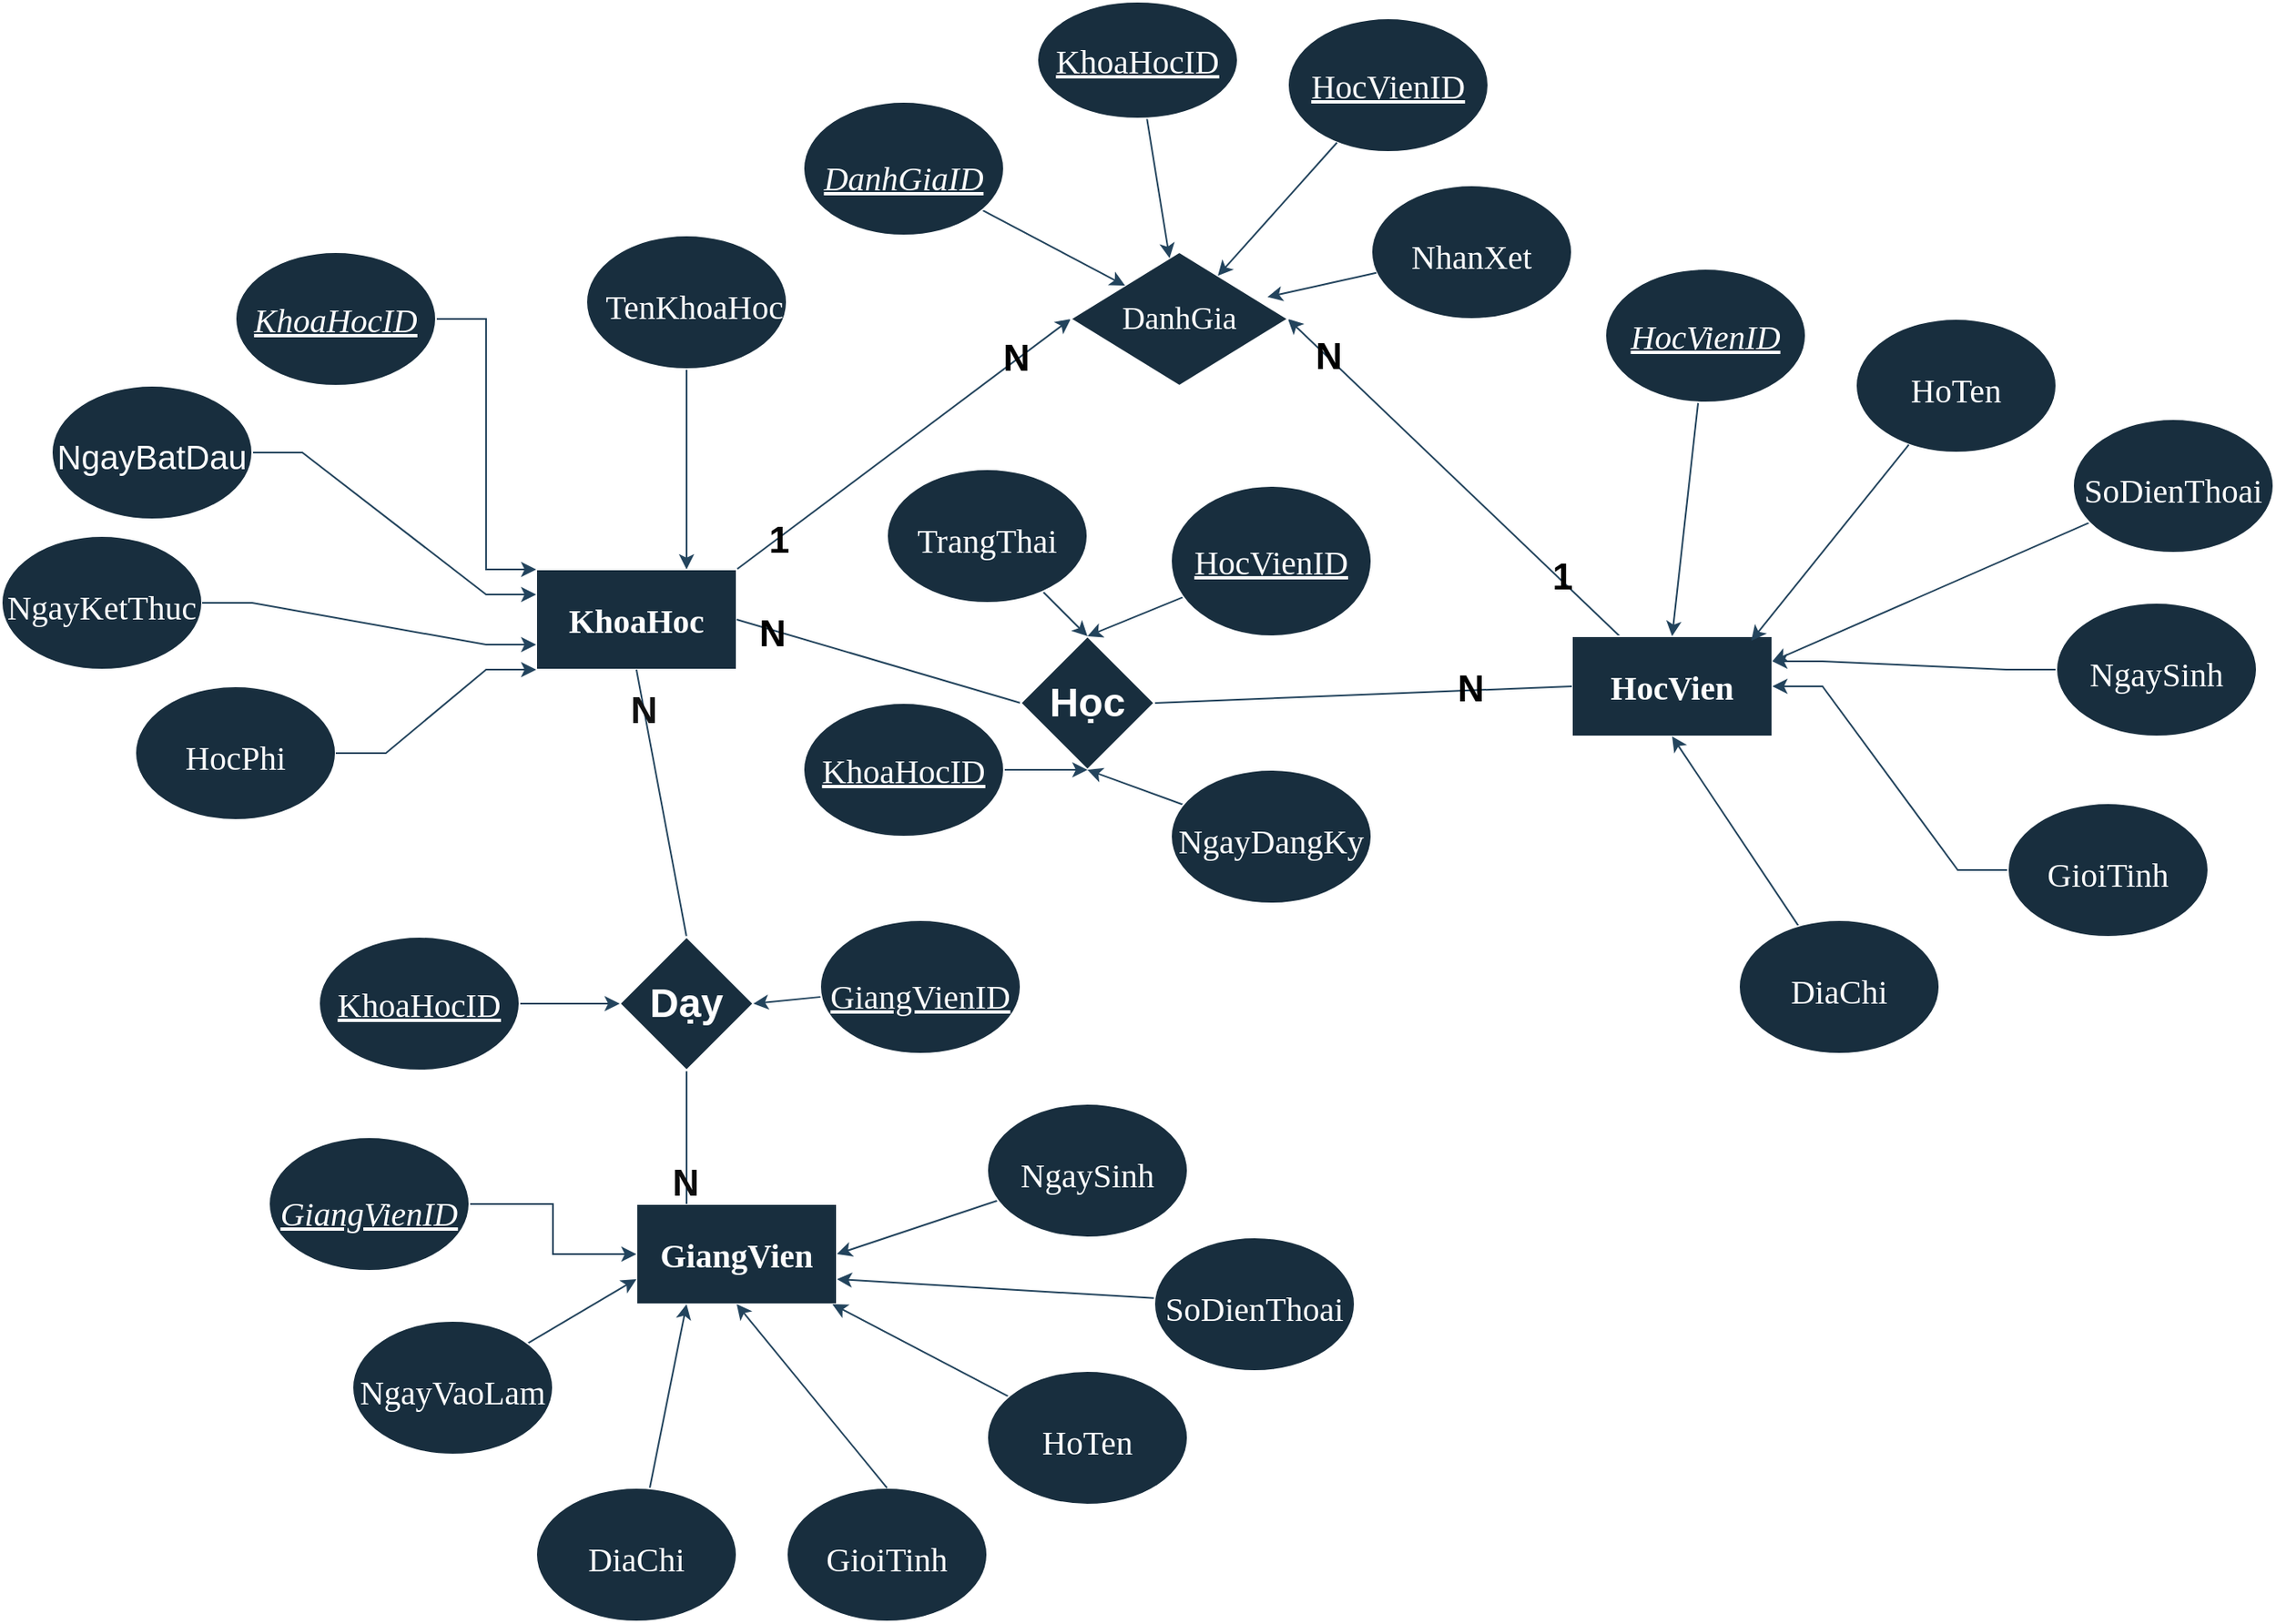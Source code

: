 <mxfile version="24.7.17">
  <diagram name="Trang-1" id="BBMIrE__YzpIyOWprumh">
    <mxGraphModel dx="2656" dy="980" grid="1" gridSize="10" guides="1" tooltips="1" connect="1" arrows="1" fold="1" page="1" pageScale="1" pageWidth="827" pageHeight="1169" math="0" shadow="0">
      <root>
        <mxCell id="0" />
        <mxCell id="1" parent="0" />
        <mxCell id="MSWYseAB1ExkJqszaERb-110" style="rounded=0;orthogonalLoop=1;jettySize=auto;html=1;exitX=1;exitY=0;exitDx=0;exitDy=0;strokeColor=#23445D;entryX=0;entryY=0.5;entryDx=0;entryDy=0;labelBackgroundColor=none;fontColor=default;" edge="1" parent="1" source="MSWYseAB1ExkJqszaERb-18" target="MSWYseAB1ExkJqszaERb-111">
          <mxGeometry relative="1" as="geometry">
            <mxPoint x="520" y="180" as="targetPoint" />
          </mxGeometry>
        </mxCell>
        <mxCell id="MSWYseAB1ExkJqszaERb-125" value="&lt;h1&gt;1&lt;/h1&gt;" style="edgeLabel;html=1;align=center;verticalAlign=middle;resizable=0;points=[];strokeColor=#FFFFFF;fontColor=#030303;fillColor=#182E3E;labelBackgroundColor=none;" vertex="1" connectable="0" parent="MSWYseAB1ExkJqszaERb-110">
          <mxGeometry x="-0.755" y="-1" relative="1" as="geometry">
            <mxPoint as="offset" />
          </mxGeometry>
        </mxCell>
        <mxCell id="MSWYseAB1ExkJqszaERb-126" value="&lt;h1&gt;N&lt;/h1&gt;" style="edgeLabel;html=1;align=center;verticalAlign=middle;resizable=0;points=[];strokeColor=#FFFFFF;fontColor=#000000;fillColor=#182E3E;labelBackgroundColor=none;" vertex="1" connectable="0" parent="MSWYseAB1ExkJqszaERb-110">
          <mxGeometry x="0.676" y="1" relative="1" as="geometry">
            <mxPoint as="offset" />
          </mxGeometry>
        </mxCell>
        <mxCell id="MSWYseAB1ExkJqszaERb-18" value="&lt;h2 style=&quot;font-size: 20px;&quot;&gt;&lt;font style=&quot;font-size: 20px;&quot; face=&quot;Times New Roman&quot;&gt;KhoaHoc&lt;/font&gt;&lt;/h2&gt;" style="rounded=0;whiteSpace=wrap;html=1;fontSize=20;labelBackgroundColor=none;fillColor=#182E3E;strokeColor=#FFFFFF;fontColor=#FFFFFF;" vertex="1" parent="1">
          <mxGeometry x="240" y="350" width="120" height="60" as="geometry" />
        </mxCell>
        <mxCell id="MSWYseAB1ExkJqszaERb-24" style="edgeStyle=entityRelationEdgeStyle;rounded=0;orthogonalLoop=1;jettySize=auto;html=1;exitX=1;exitY=0.5;exitDx=0;exitDy=0;entryX=0;entryY=0.25;entryDx=0;entryDy=0;labelBackgroundColor=none;fontColor=default;strokeColor=#23445D;" edge="1" parent="1" source="MSWYseAB1ExkJqszaERb-19" target="MSWYseAB1ExkJqszaERb-18">
          <mxGeometry relative="1" as="geometry" />
        </mxCell>
        <mxCell id="MSWYseAB1ExkJqszaERb-19" value=" &#xa;  NgayBatDau " style="ellipse;whiteSpace=wrap;html=1;verticalAlign=top;fontSize=20;labelBackgroundColor=none;fillColor=#182E3E;strokeColor=#FFFFFF;fontColor=#FFFFFF;" vertex="1" parent="1">
          <mxGeometry x="-50" y="240" width="120" height="80" as="geometry" />
        </mxCell>
        <mxCell id="MSWYseAB1ExkJqszaERb-26" style="edgeStyle=orthogonalEdgeStyle;rounded=0;orthogonalLoop=1;jettySize=auto;html=1;entryX=0.75;entryY=0;entryDx=0;entryDy=0;labelBackgroundColor=none;fontColor=default;curved=1;strokeColor=#23445D;" edge="1" parent="1" source="MSWYseAB1ExkJqszaERb-20" target="MSWYseAB1ExkJqszaERb-18">
          <mxGeometry relative="1" as="geometry" />
        </mxCell>
        <mxCell id="MSWYseAB1ExkJqszaERb-20" value=" &#xa;  TenKhoaHoc " style="ellipse;whiteSpace=wrap;html=1;fontFamily=Times New Roman;fontSize=20;align=right;verticalAlign=top;labelBackgroundColor=none;fillColor=#182E3E;strokeColor=#FFFFFF;fontColor=#FFFFFF;" vertex="1" parent="1">
          <mxGeometry x="270" y="150" width="120" height="80" as="geometry" />
        </mxCell>
        <mxCell id="MSWYseAB1ExkJqszaERb-25" style="rounded=0;orthogonalLoop=1;jettySize=auto;html=1;entryX=0;entryY=0;entryDx=0;entryDy=0;labelBackgroundColor=none;fontColor=default;edgeStyle=entityRelationEdgeStyle;elbow=vertical;strokeColor=#23445D;" edge="1" parent="1" source="MSWYseAB1ExkJqszaERb-21" target="MSWYseAB1ExkJqszaERb-18">
          <mxGeometry relative="1" as="geometry" />
        </mxCell>
        <mxCell id="MSWYseAB1ExkJqszaERb-21" value="KhoaHocID" style="ellipse;whiteSpace=wrap;html=1;align=center;fontFamily=Times New Roman;fontSize=20;fontStyle=6;labelBackgroundColor=none;fillColor=#182E3E;strokeColor=#FFFFFF;fontColor=#FFFFFF;" vertex="1" parent="1">
          <mxGeometry x="60" y="160" width="120" height="80" as="geometry" />
        </mxCell>
        <mxCell id="MSWYseAB1ExkJqszaERb-22" value=" &#xa;  NgayKetThuc " style="ellipse;whiteSpace=wrap;html=1;verticalAlign=top;fontSize=20;fontFamily=Times New Roman;labelBackgroundColor=none;fillColor=#182E3E;strokeColor=#FFFFFF;fontColor=#FFFFFF;" vertex="1" parent="1">
          <mxGeometry x="-80" y="330" width="120" height="80" as="geometry" />
        </mxCell>
        <mxCell id="MSWYseAB1ExkJqszaERb-23" style="edgeStyle=entityRelationEdgeStyle;rounded=0;orthogonalLoop=1;jettySize=auto;html=1;entryX=0;entryY=0.75;entryDx=0;entryDy=0;labelBackgroundColor=none;fontColor=default;strokeColor=#23445D;" edge="1" parent="1" source="MSWYseAB1ExkJqszaERb-22" target="MSWYseAB1ExkJqszaERb-18">
          <mxGeometry relative="1" as="geometry" />
        </mxCell>
        <mxCell id="MSWYseAB1ExkJqszaERb-28" value=" &#xa;  HocPhi " style="ellipse;whiteSpace=wrap;html=1;verticalAlign=top;fontSize=20;fontFamily=Times New Roman;labelBackgroundColor=none;fillColor=#182E3E;strokeColor=#FFFFFF;fontColor=#FFFFFF;" vertex="1" parent="1">
          <mxGeometry y="420" width="120" height="80" as="geometry" />
        </mxCell>
        <mxCell id="MSWYseAB1ExkJqszaERb-29" style="edgeStyle=entityRelationEdgeStyle;rounded=0;orthogonalLoop=1;jettySize=auto;html=1;entryX=0;entryY=1;entryDx=0;entryDy=0;labelBackgroundColor=none;fontColor=default;strokeColor=#23445D;" edge="1" parent="1" source="MSWYseAB1ExkJqszaERb-28" target="MSWYseAB1ExkJqszaERb-18">
          <mxGeometry relative="1" as="geometry">
            <Array as="points">
              <mxPoint x="250" y="430" />
            </Array>
          </mxGeometry>
        </mxCell>
        <mxCell id="MSWYseAB1ExkJqszaERb-112" style="rounded=0;orthogonalLoop=1;jettySize=auto;html=1;entryX=1;entryY=0.5;entryDx=0;entryDy=0;strokeColor=#23445D;labelBackgroundColor=none;fontColor=default;" edge="1" parent="1" source="MSWYseAB1ExkJqszaERb-30" target="MSWYseAB1ExkJqszaERb-111">
          <mxGeometry relative="1" as="geometry" />
        </mxCell>
        <mxCell id="MSWYseAB1ExkJqszaERb-127" value="&lt;h1&gt;N&lt;/h1&gt;" style="edgeLabel;html=1;align=center;verticalAlign=middle;resizable=0;points=[];strokeColor=#FFFFFF;fontColor=#000000;fillColor=#182E3E;labelBackgroundColor=none;" vertex="1" connectable="0" parent="MSWYseAB1ExkJqszaERb-112">
          <mxGeometry x="0.756" relative="1" as="geometry">
            <mxPoint as="offset" />
          </mxGeometry>
        </mxCell>
        <mxCell id="MSWYseAB1ExkJqszaERb-128" value="&lt;h1&gt;1&lt;/h1&gt;" style="edgeLabel;html=1;align=center;verticalAlign=middle;resizable=0;points=[];strokeColor=#FFFFFF;fontColor=#000000;fillColor=#182E3E;labelBackgroundColor=none;" vertex="1" connectable="0" parent="MSWYseAB1ExkJqszaERb-112">
          <mxGeometry x="-0.639" y="-2" relative="1" as="geometry">
            <mxPoint as="offset" />
          </mxGeometry>
        </mxCell>
        <mxCell id="MSWYseAB1ExkJqszaERb-30" value="HocVien" style="rounded=0;whiteSpace=wrap;html=1;fontSize=20;fontFamily=Times New Roman;verticalAlign=middle;fontStyle=1;labelBackgroundColor=none;fillColor=#182E3E;strokeColor=#FFFFFF;fontColor=#FFFFFF;" vertex="1" parent="1">
          <mxGeometry x="860" y="390" width="120" height="60" as="geometry" />
        </mxCell>
        <mxCell id="MSWYseAB1ExkJqszaERb-31" value=" &#xa;  HoTen " style="ellipse;whiteSpace=wrap;html=1;labelBackgroundColor=none;fontFamily=Times New Roman;fontSize=20;verticalAlign=top;fillColor=#182E3E;strokeColor=#FFFFFF;fontColor=#FFFFFF;" vertex="1" parent="1">
          <mxGeometry x="1030" y="200" width="120" height="80" as="geometry" />
        </mxCell>
        <mxCell id="MSWYseAB1ExkJqszaERb-48" style="edgeStyle=entityRelationEdgeStyle;rounded=0;orthogonalLoop=1;jettySize=auto;html=1;entryX=1;entryY=0.5;entryDx=0;entryDy=0;labelBackgroundColor=none;strokeColor=#23445D;fontColor=default;" edge="1" parent="1" source="MSWYseAB1ExkJqszaERb-32" target="MSWYseAB1ExkJqszaERb-30">
          <mxGeometry relative="1" as="geometry" />
        </mxCell>
        <mxCell id="MSWYseAB1ExkJqszaERb-32" value=" &#xa;  GioiTinh " style="ellipse;whiteSpace=wrap;html=1;verticalAlign=top;fontSize=20;fontFamily=Times New Roman;fontStyle=0;labelBackgroundColor=none;fillColor=#182E3E;strokeColor=#FFFFFF;fontColor=#FFFFFF;" vertex="1" parent="1">
          <mxGeometry x="1121" y="490" width="120" height="80" as="geometry" />
        </mxCell>
        <mxCell id="MSWYseAB1ExkJqszaERb-42" style="rounded=0;orthogonalLoop=1;jettySize=auto;html=1;entryX=1;entryY=0.25;entryDx=0;entryDy=0;edgeStyle=entityRelationEdgeStyle;labelBackgroundColor=none;strokeColor=#23445D;fontColor=default;" edge="1" parent="1" source="MSWYseAB1ExkJqszaERb-33" target="MSWYseAB1ExkJqszaERb-30">
          <mxGeometry relative="1" as="geometry" />
        </mxCell>
        <mxCell id="MSWYseAB1ExkJqszaERb-33" value=" &#xa;  NgaySinh " style="ellipse;whiteSpace=wrap;html=1;verticalAlign=top;fontSize=20;fontFamily=Times New Roman;labelBackgroundColor=none;fillColor=#182E3E;strokeColor=#FFFFFF;fontColor=#FFFFFF;" vertex="1" parent="1">
          <mxGeometry x="1150" y="370" width="120" height="80" as="geometry" />
        </mxCell>
        <mxCell id="MSWYseAB1ExkJqszaERb-45" style="rounded=0;orthogonalLoop=1;jettySize=auto;html=1;entryX=0.5;entryY=0;entryDx=0;entryDy=0;labelBackgroundColor=none;strokeColor=#23445D;fontColor=default;" edge="1" parent="1" source="MSWYseAB1ExkJqszaERb-34" target="MSWYseAB1ExkJqszaERb-30">
          <mxGeometry relative="1" as="geometry" />
        </mxCell>
        <mxCell id="MSWYseAB1ExkJqszaERb-34" value="HocVienID" style="ellipse;whiteSpace=wrap;html=1;labelBackgroundColor=none;fontSize=20;fontFamily=Times New Roman;fontStyle=6;fillColor=#182E3E;strokeColor=#FFFFFF;fontColor=#FFFFFF;" vertex="1" parent="1">
          <mxGeometry x="880" y="170" width="120" height="80" as="geometry" />
        </mxCell>
        <mxCell id="MSWYseAB1ExkJqszaERb-41" style="rounded=0;orthogonalLoop=1;jettySize=auto;html=1;entryX=0.5;entryY=1;entryDx=0;entryDy=0;elbow=vertical;labelBackgroundColor=none;strokeColor=#23445D;fontColor=default;" edge="1" parent="1" source="MSWYseAB1ExkJqszaERb-35" target="MSWYseAB1ExkJqszaERb-30">
          <mxGeometry relative="1" as="geometry" />
        </mxCell>
        <mxCell id="MSWYseAB1ExkJqszaERb-35" value=" &#xa;  DiaChi " style="ellipse;whiteSpace=wrap;html=1;fontSize=20;fontFamily=Times New Roman;verticalAlign=top;labelBackgroundColor=none;fillColor=#182E3E;strokeColor=#FFFFFF;fontColor=#FFFFFF;" vertex="1" parent="1">
          <mxGeometry x="960" y="560" width="120" height="80" as="geometry" />
        </mxCell>
        <mxCell id="MSWYseAB1ExkJqszaERb-43" style="rounded=0;orthogonalLoop=1;jettySize=auto;html=1;entryX=1;entryY=0.25;entryDx=0;entryDy=0;labelBackgroundColor=none;strokeColor=#23445D;fontColor=default;" edge="1" parent="1" source="MSWYseAB1ExkJqszaERb-36" target="MSWYseAB1ExkJqszaERb-30">
          <mxGeometry relative="1" as="geometry">
            <mxPoint x="780" y="290" as="targetPoint" />
          </mxGeometry>
        </mxCell>
        <mxCell id="MSWYseAB1ExkJqszaERb-36" value=" &#xa;  SoDienThoai " style="ellipse;whiteSpace=wrap;html=1;verticalAlign=top;fontSize=20;fontFamily=Times New Roman;labelBackgroundColor=none;fillColor=#182E3E;strokeColor=#FFFFFF;fontColor=#FFFFFF;" vertex="1" parent="1">
          <mxGeometry x="1160" y="260" width="120" height="80" as="geometry" />
        </mxCell>
        <mxCell id="MSWYseAB1ExkJqszaERb-44" style="rounded=0;orthogonalLoop=1;jettySize=auto;html=1;entryX=0.895;entryY=0.045;entryDx=0;entryDy=0;entryPerimeter=0;labelBackgroundColor=none;strokeColor=#23445D;fontColor=default;" edge="1" parent="1" source="MSWYseAB1ExkJqszaERb-31" target="MSWYseAB1ExkJqszaERb-30">
          <mxGeometry relative="1" as="geometry" />
        </mxCell>
        <mxCell id="MSWYseAB1ExkJqszaERb-49" value="GiangVien" style="rounded=0;whiteSpace=wrap;html=1;verticalAlign=middle;fontSize=20;fontFamily=Times New Roman;fontStyle=1;labelBackgroundColor=none;fillColor=#182E3E;strokeColor=#FFFFFF;fontColor=#FFFFFF;" vertex="1" parent="1">
          <mxGeometry x="300" y="730" width="120" height="60" as="geometry" />
        </mxCell>
        <mxCell id="MSWYseAB1ExkJqszaERb-66" style="rounded=0;orthogonalLoop=1;jettySize=auto;html=1;entryX=0;entryY=0.75;entryDx=0;entryDy=0;labelBackgroundColor=none;strokeColor=#23445D;fontColor=default;" edge="1" parent="1" source="MSWYseAB1ExkJqszaERb-54" target="MSWYseAB1ExkJqszaERb-49">
          <mxGeometry relative="1" as="geometry" />
        </mxCell>
        <mxCell id="MSWYseAB1ExkJqszaERb-54" value=" &#xa;  NgayVaoLam " style="ellipse;whiteSpace=wrap;html=1;fontSize=20;verticalAlign=top;fontFamily=Times New Roman;labelBackgroundColor=none;fillColor=#182E3E;strokeColor=#FFFFFF;fontColor=#FFFFFF;" vertex="1" parent="1">
          <mxGeometry x="130" y="800" width="120" height="80" as="geometry" />
        </mxCell>
        <mxCell id="MSWYseAB1ExkJqszaERb-65" style="edgeStyle=orthogonalEdgeStyle;rounded=0;orthogonalLoop=1;jettySize=auto;html=1;entryX=0;entryY=0.5;entryDx=0;entryDy=0;labelBackgroundColor=none;strokeColor=#23445D;fontColor=default;" edge="1" parent="1" source="MSWYseAB1ExkJqszaERb-55" target="MSWYseAB1ExkJqszaERb-49">
          <mxGeometry relative="1" as="geometry" />
        </mxCell>
        <mxCell id="MSWYseAB1ExkJqszaERb-55" value="&#xa;&lt;span style=&quot;font-size: 20px; line-height: 150%;&quot;&gt;GiangVienID&#xa;&lt;/span&gt;&#xa;&#xa;&#xa;&#xa;" style="ellipse;whiteSpace=wrap;html=1;fontSize=20;fontFamily=Times New Roman;verticalAlign=top;fontStyle=6;labelBackgroundColor=none;fillColor=#182E3E;strokeColor=#FFFFFF;fontColor=#FFFFFF;" vertex="1" parent="1">
          <mxGeometry x="80" y="690" width="120" height="80" as="geometry" />
        </mxCell>
        <mxCell id="MSWYseAB1ExkJqszaERb-64" style="rounded=0;orthogonalLoop=1;jettySize=auto;html=1;entryX=0.25;entryY=1;entryDx=0;entryDy=0;labelBackgroundColor=none;strokeColor=#23445D;fontColor=default;" edge="1" parent="1" source="MSWYseAB1ExkJqszaERb-57" target="MSWYseAB1ExkJqszaERb-49">
          <mxGeometry relative="1" as="geometry" />
        </mxCell>
        <mxCell id="MSWYseAB1ExkJqszaERb-57" value=" &#xa;  DiaChi " style="ellipse;whiteSpace=wrap;html=1;fontSize=20;fontFamily=Times New Roman;verticalAlign=top;labelBackgroundColor=none;fillColor=#182E3E;strokeColor=#FFFFFF;fontColor=#FFFFFF;" vertex="1" parent="1">
          <mxGeometry x="240" y="900" width="120" height="80" as="geometry" />
        </mxCell>
        <mxCell id="MSWYseAB1ExkJqszaERb-58" value=" &#xa;  GioiTinh " style="ellipse;whiteSpace=wrap;html=1;verticalAlign=top;fontSize=20;fontFamily=Times New Roman;fontStyle=0;labelBackgroundColor=none;fillColor=#182E3E;strokeColor=#FFFFFF;fontColor=#FFFFFF;" vertex="1" parent="1">
          <mxGeometry x="390" y="900" width="120" height="80" as="geometry" />
        </mxCell>
        <mxCell id="MSWYseAB1ExkJqszaERb-68" style="rounded=0;orthogonalLoop=1;jettySize=auto;html=1;entryX=1;entryY=0.75;entryDx=0;entryDy=0;labelBackgroundColor=none;strokeColor=#23445D;fontColor=default;" edge="1" parent="1" source="MSWYseAB1ExkJqszaERb-60" target="MSWYseAB1ExkJqszaERb-49">
          <mxGeometry relative="1" as="geometry" />
        </mxCell>
        <mxCell id="MSWYseAB1ExkJqszaERb-60" value=" &#xa;  SoDienThoai " style="ellipse;whiteSpace=wrap;html=1;verticalAlign=top;fontSize=20;fontFamily=Times New Roman;labelBackgroundColor=none;fillColor=#182E3E;strokeColor=#FFFFFF;fontColor=#FFFFFF;" vertex="1" parent="1">
          <mxGeometry x="610" y="750" width="120" height="80" as="geometry" />
        </mxCell>
        <mxCell id="MSWYseAB1ExkJqszaERb-69" style="rounded=0;orthogonalLoop=1;jettySize=auto;html=1;entryX=1;entryY=0.5;entryDx=0;entryDy=0;labelBackgroundColor=none;strokeColor=#23445D;fontColor=default;" edge="1" parent="1" source="MSWYseAB1ExkJqszaERb-61" target="MSWYseAB1ExkJqszaERb-49">
          <mxGeometry relative="1" as="geometry" />
        </mxCell>
        <mxCell id="MSWYseAB1ExkJqszaERb-61" value=" &#xa;  NgaySinh " style="ellipse;whiteSpace=wrap;html=1;verticalAlign=top;fontSize=20;fontFamily=Times New Roman;labelBackgroundColor=none;fillColor=#182E3E;strokeColor=#FFFFFF;fontColor=#FFFFFF;" vertex="1" parent="1">
          <mxGeometry x="510" y="670" width="120" height="80" as="geometry" />
        </mxCell>
        <mxCell id="MSWYseAB1ExkJqszaERb-67" style="rounded=0;orthogonalLoop=1;jettySize=auto;html=1;labelBackgroundColor=none;strokeColor=#23445D;fontColor=default;" edge="1" parent="1" source="MSWYseAB1ExkJqszaERb-62" target="MSWYseAB1ExkJqszaERb-49">
          <mxGeometry relative="1" as="geometry" />
        </mxCell>
        <mxCell id="MSWYseAB1ExkJqszaERb-62" value=" &#xa;  HoTen " style="ellipse;whiteSpace=wrap;html=1;labelBackgroundColor=none;fontFamily=Times New Roman;fontSize=20;verticalAlign=top;fillColor=#182E3E;strokeColor=#FFFFFF;fontColor=#FFFFFF;" vertex="1" parent="1">
          <mxGeometry x="510" y="830" width="120" height="80" as="geometry" />
        </mxCell>
        <mxCell id="MSWYseAB1ExkJqszaERb-63" style="rounded=0;orthogonalLoop=1;jettySize=auto;html=1;exitX=0.5;exitY=0;exitDx=0;exitDy=0;entryX=0.5;entryY=1;entryDx=0;entryDy=0;labelBackgroundColor=none;strokeColor=#23445D;fontColor=default;" edge="1" parent="1" source="MSWYseAB1ExkJqszaERb-58" target="MSWYseAB1ExkJqszaERb-49">
          <mxGeometry relative="1" as="geometry">
            <mxPoint x="480" y="710" as="targetPoint" />
          </mxGeometry>
        </mxCell>
        <mxCell id="MSWYseAB1ExkJqszaERb-74" value="" style="endArrow=none;html=1;rounded=0;exitX=1;exitY=0.5;exitDx=0;exitDy=0;entryX=0;entryY=0.5;entryDx=0;entryDy=0;labelBackgroundColor=none;strokeColor=#23445D;fontColor=default;" edge="1" parent="1" source="MSWYseAB1ExkJqszaERb-97" target="MSWYseAB1ExkJqszaERb-30">
          <mxGeometry width="50" height="50" relative="1" as="geometry">
            <mxPoint x="600" y="580" as="sourcePoint" />
            <mxPoint x="650" y="530" as="targetPoint" />
          </mxGeometry>
        </mxCell>
        <mxCell id="MSWYseAB1ExkJqszaERb-79" value="&lt;h1&gt;N&lt;/h1&gt;" style="edgeLabel;html=1;align=center;verticalAlign=middle;resizable=0;points=[];fontStyle=1;labelBackgroundColor=none;fontColor=#000000;" vertex="1" connectable="0" parent="MSWYseAB1ExkJqszaERb-74">
          <mxGeometry x="0.512" y="1" relative="1" as="geometry">
            <mxPoint as="offset" />
          </mxGeometry>
        </mxCell>
        <mxCell id="MSWYseAB1ExkJqszaERb-80" value="" style="endArrow=none;html=1;rounded=0;exitX=0.5;exitY=0;exitDx=0;exitDy=0;entryX=0.5;entryY=1;entryDx=0;entryDy=0;labelBackgroundColor=none;strokeColor=#23445D;fontColor=default;" edge="1" parent="1" source="MSWYseAB1ExkJqszaERb-83" target="MSWYseAB1ExkJqszaERb-18">
          <mxGeometry width="50" height="50" relative="1" as="geometry">
            <mxPoint x="600" y="480" as="sourcePoint" />
            <mxPoint x="650" y="430" as="targetPoint" />
          </mxGeometry>
        </mxCell>
        <mxCell id="MSWYseAB1ExkJqszaERb-81" value="&lt;h1&gt;N&lt;/h1&gt;" style="edgeLabel;html=1;align=center;verticalAlign=middle;resizable=0;points=[];labelBackgroundColor=none;fontColor=#121212;" vertex="1" connectable="0" parent="MSWYseAB1ExkJqszaERb-80">
          <mxGeometry x="0.708" y="2" relative="1" as="geometry">
            <mxPoint x="1" y="1" as="offset" />
          </mxGeometry>
        </mxCell>
        <mxCell id="MSWYseAB1ExkJqszaERb-84" value="" style="endArrow=none;html=1;rounded=0;exitX=0.25;exitY=0;exitDx=0;exitDy=0;entryX=0.5;entryY=1;entryDx=0;entryDy=0;labelBackgroundColor=none;strokeColor=#23445D;fontColor=default;" edge="1" parent="1" source="MSWYseAB1ExkJqszaERb-49" target="MSWYseAB1ExkJqszaERb-83">
          <mxGeometry width="50" height="50" relative="1" as="geometry">
            <mxPoint x="410" y="630" as="sourcePoint" />
            <mxPoint x="300" y="410" as="targetPoint" />
          </mxGeometry>
        </mxCell>
        <mxCell id="MSWYseAB1ExkJqszaERb-86" value="&lt;h1&gt;N&lt;/h1&gt;" style="edgeLabel;html=1;align=center;verticalAlign=middle;resizable=0;points=[];labelBackgroundColor=none;fontColor=#0D0D0D;" vertex="1" connectable="0" parent="MSWYseAB1ExkJqszaERb-84">
          <mxGeometry x="-0.701" y="1" relative="1" as="geometry">
            <mxPoint as="offset" />
          </mxGeometry>
        </mxCell>
        <mxCell id="MSWYseAB1ExkJqszaERb-83" value="&lt;h1&gt;Dạy&lt;/h1&gt;" style="rhombus;whiteSpace=wrap;html=1;labelBackgroundColor=none;fillColor=#182E3E;strokeColor=#FFFFFF;fontColor=#FFFFFF;" vertex="1" parent="1">
          <mxGeometry x="290" y="570" width="80" height="80" as="geometry" />
        </mxCell>
        <mxCell id="MSWYseAB1ExkJqszaERb-95" style="rounded=0;orthogonalLoop=1;jettySize=auto;html=1;entryX=1;entryY=0.5;entryDx=0;entryDy=0;labelBackgroundColor=none;strokeColor=#23445D;fontColor=default;" edge="1" parent="1" source="MSWYseAB1ExkJqszaERb-93" target="MSWYseAB1ExkJqszaERb-83">
          <mxGeometry relative="1" as="geometry" />
        </mxCell>
        <mxCell id="MSWYseAB1ExkJqszaERb-93" value="&#xa;&lt;span style=&quot;font-size: 20px; line-height: 150%;&quot;&gt;GiangVienID&#xa;&lt;/span&gt;&#xa;&#xa;&#xa;&#xa;" style="ellipse;whiteSpace=wrap;html=1;fontSize=20;fontFamily=Times New Roman;verticalAlign=top;fontStyle=4;labelBackgroundColor=none;fillColor=#182E3E;strokeColor=#FFFFFF;fontColor=#FFFFFF;" vertex="1" parent="1">
          <mxGeometry x="410" y="560" width="120" height="80" as="geometry" />
        </mxCell>
        <mxCell id="MSWYseAB1ExkJqszaERb-96" style="rounded=0;orthogonalLoop=1;jettySize=auto;html=1;exitX=1;exitY=0.5;exitDx=0;exitDy=0;entryX=0;entryY=0.5;entryDx=0;entryDy=0;labelBackgroundColor=none;strokeColor=#23445D;fontColor=default;" edge="1" parent="1" source="MSWYseAB1ExkJqszaERb-94" target="MSWYseAB1ExkJqszaERb-83">
          <mxGeometry relative="1" as="geometry" />
        </mxCell>
        <mxCell id="MSWYseAB1ExkJqszaERb-94" value="KhoaHocID" style="ellipse;whiteSpace=wrap;html=1;align=center;fontFamily=Times New Roman;fontSize=20;fontStyle=4;labelBackgroundColor=none;fillColor=#182E3E;strokeColor=#FFFFFF;fontColor=#FFFFFF;" vertex="1" parent="1">
          <mxGeometry x="110" y="570" width="120" height="80" as="geometry" />
        </mxCell>
        <mxCell id="MSWYseAB1ExkJqszaERb-98" value="" style="endArrow=none;html=1;rounded=0;exitX=1;exitY=0.5;exitDx=0;exitDy=0;entryX=0;entryY=0.5;entryDx=0;entryDy=0;labelBackgroundColor=none;strokeColor=#23445D;fontColor=default;" edge="1" parent="1" source="MSWYseAB1ExkJqszaERb-18" target="MSWYseAB1ExkJqszaERb-97">
          <mxGeometry width="50" height="50" relative="1" as="geometry">
            <mxPoint x="360" y="380" as="sourcePoint" />
            <mxPoint x="770" y="390" as="targetPoint" />
          </mxGeometry>
        </mxCell>
        <mxCell id="MSWYseAB1ExkJqszaERb-99" value="&lt;h1&gt;N&lt;/h1&gt;" style="edgeLabel;html=1;align=center;verticalAlign=middle;resizable=0;points=[];labelBackgroundColor=none;fontColor=#000000;" vertex="1" connectable="0" parent="MSWYseAB1ExkJqszaERb-98">
          <mxGeometry x="-0.751" y="-3" relative="1" as="geometry">
            <mxPoint as="offset" />
          </mxGeometry>
        </mxCell>
        <mxCell id="MSWYseAB1ExkJqszaERb-97" value="&lt;h1&gt;Học&lt;/h1&gt;" style="rhombus;whiteSpace=wrap;html=1;labelBackgroundColor=none;fillColor=#182E3E;strokeColor=#FFFFFF;fontColor=#FFFFFF;" vertex="1" parent="1">
          <mxGeometry x="530" y="390" width="80" height="80" as="geometry" />
        </mxCell>
        <mxCell id="MSWYseAB1ExkJqszaERb-105" style="rounded=0;orthogonalLoop=1;jettySize=auto;html=1;entryX=0.5;entryY=0;entryDx=0;entryDy=0;labelBackgroundColor=none;strokeColor=#23445D;fontColor=default;" edge="1" parent="1" source="MSWYseAB1ExkJqszaERb-101" target="MSWYseAB1ExkJqszaERb-97">
          <mxGeometry relative="1" as="geometry" />
        </mxCell>
        <mxCell id="MSWYseAB1ExkJqszaERb-101" value="HocVienID" style="ellipse;whiteSpace=wrap;html=1;labelBackgroundColor=none;fontSize=20;fontFamily=Times New Roman;fontStyle=4;fillColor=#182E3E;strokeColor=#FFFFFF;fontColor=#FFFFFF;" vertex="1" parent="1">
          <mxGeometry x="620" y="300" width="120" height="90" as="geometry" />
        </mxCell>
        <mxCell id="MSWYseAB1ExkJqszaERb-104" style="rounded=0;orthogonalLoop=1;jettySize=auto;html=1;entryX=0.5;entryY=1;entryDx=0;entryDy=0;labelBackgroundColor=none;strokeColor=#23445D;fontColor=default;" edge="1" parent="1" source="MSWYseAB1ExkJqszaERb-102" target="MSWYseAB1ExkJqszaERb-97">
          <mxGeometry relative="1" as="geometry" />
        </mxCell>
        <mxCell id="MSWYseAB1ExkJqszaERb-102" value="KhoaHocID" style="ellipse;whiteSpace=wrap;html=1;align=center;fontFamily=Times New Roman;fontSize=20;fontStyle=4;labelBackgroundColor=none;fillColor=#182E3E;strokeColor=#FFFFFF;fontColor=#FFFFFF;" vertex="1" parent="1">
          <mxGeometry x="400" y="430" width="120" height="80" as="geometry" />
        </mxCell>
        <mxCell id="MSWYseAB1ExkJqszaERb-107" style="rounded=0;orthogonalLoop=1;jettySize=auto;html=1;entryX=0.5;entryY=1;entryDx=0;entryDy=0;labelBackgroundColor=none;strokeColor=#23445D;fontColor=default;" edge="1" parent="1" source="MSWYseAB1ExkJqszaERb-106" target="MSWYseAB1ExkJqszaERb-97">
          <mxGeometry relative="1" as="geometry" />
        </mxCell>
        <mxCell id="MSWYseAB1ExkJqszaERb-106" value=" &#xa;  NgayDangKy " style="ellipse;whiteSpace=wrap;html=1;fontSize=20;fontFamily=Times New Roman;verticalAlign=top;labelBackgroundColor=none;fillColor=#182E3E;strokeColor=#FFFFFF;fontColor=#FFFFFF;" vertex="1" parent="1">
          <mxGeometry x="620" y="470" width="120" height="80" as="geometry" />
        </mxCell>
        <mxCell id="MSWYseAB1ExkJqszaERb-109" style="rounded=0;orthogonalLoop=1;jettySize=auto;html=1;entryX=0.5;entryY=0;entryDx=0;entryDy=0;labelBackgroundColor=none;strokeColor=#23445D;fontColor=default;" edge="1" parent="1" source="MSWYseAB1ExkJqszaERb-108" target="MSWYseAB1ExkJqszaERb-97">
          <mxGeometry relative="1" as="geometry" />
        </mxCell>
        <mxCell id="MSWYseAB1ExkJqszaERb-108" value=" &#xa;  TrangThai " style="ellipse;whiteSpace=wrap;html=1;fontFamily=Times New Roman;fontSize=20;verticalAlign=top;labelBackgroundColor=none;fillColor=#182E3E;strokeColor=#FFFFFF;fontColor=#FFFFFF;" vertex="1" parent="1">
          <mxGeometry x="450" y="290" width="120" height="80" as="geometry" />
        </mxCell>
        <mxCell id="MSWYseAB1ExkJqszaERb-111" value="DanhGia" style="rhombus;whiteSpace=wrap;html=1;strokeColor=#FFFFFF;fillColor=#182E3E;verticalAlign=middle;fontFamily=Times New Roman;fontSize=19;fontColor=#FFFFFF;labelBackgroundColor=none;" vertex="1" parent="1">
          <mxGeometry x="560" y="160" width="130" height="80" as="geometry" />
        </mxCell>
        <mxCell id="MSWYseAB1ExkJqszaERb-118" style="rounded=0;orthogonalLoop=1;jettySize=auto;html=1;entryX=0;entryY=0;entryDx=0;entryDy=0;strokeColor=#23445D;labelBackgroundColor=none;fontColor=default;" edge="1" parent="1" source="MSWYseAB1ExkJqszaERb-116" target="MSWYseAB1ExkJqszaERb-111">
          <mxGeometry relative="1" as="geometry" />
        </mxCell>
        <mxCell id="MSWYseAB1ExkJqszaERb-116" value="&#xa;&lt;span style=&quot;font-size: 20px; line-height: 150%;&quot;&gt;DanhGiaID&#xa;&lt;/span&gt;&#xa;&#xa;&#xa;&#xa;" style="ellipse;whiteSpace=wrap;html=1;strokeColor=#FFFFFF;fontColor=#FFFFFF;fillColor=#182E3E;fontStyle=6;fontFamily=Times New Roman;fontSize=20;verticalAlign=top;labelBackgroundColor=none;" vertex="1" parent="1">
          <mxGeometry x="400" y="70" width="120" height="80" as="geometry" />
        </mxCell>
        <mxCell id="MSWYseAB1ExkJqszaERb-119" value="HocVienID" style="ellipse;whiteSpace=wrap;html=1;labelBackgroundColor=none;fontSize=20;fontFamily=Times New Roman;fontStyle=4;fillColor=#182E3E;strokeColor=#FFFFFF;fontColor=#FFFFFF;" vertex="1" parent="1">
          <mxGeometry x="690" y="20" width="120" height="80" as="geometry" />
        </mxCell>
        <mxCell id="MSWYseAB1ExkJqszaERb-121" style="rounded=0;orthogonalLoop=1;jettySize=auto;html=1;strokeColor=#23445D;labelBackgroundColor=none;fontColor=default;" edge="1" parent="1" source="MSWYseAB1ExkJqszaERb-120" target="MSWYseAB1ExkJqszaERb-111">
          <mxGeometry relative="1" as="geometry" />
        </mxCell>
        <mxCell id="MSWYseAB1ExkJqszaERb-120" value="KhoaHocID" style="ellipse;whiteSpace=wrap;html=1;align=center;fontFamily=Times New Roman;fontSize=20;fontStyle=4;labelBackgroundColor=none;fillColor=#182E3E;strokeColor=#FFFFFF;fontColor=#FFFFFF;" vertex="1" parent="1">
          <mxGeometry x="540" y="10" width="120" height="70" as="geometry" />
        </mxCell>
        <mxCell id="MSWYseAB1ExkJqszaERb-122" style="rounded=0;orthogonalLoop=1;jettySize=auto;html=1;strokeColor=#23445D;labelBackgroundColor=none;fontColor=default;" edge="1" parent="1" source="MSWYseAB1ExkJqszaERb-119" target="MSWYseAB1ExkJqszaERb-111">
          <mxGeometry relative="1" as="geometry" />
        </mxCell>
        <mxCell id="MSWYseAB1ExkJqszaERb-123" value=" &#xa;  NhanXet " style="ellipse;whiteSpace=wrap;html=1;strokeColor=#FFFFFF;fillColor=#182E3E;fontFamily=Times New Roman;fontSize=20;fontColor=#FFFFFF;labelBackgroundColor=none;align=center;verticalAlign=top;fontStyle=0" vertex="1" parent="1">
          <mxGeometry x="740" y="120" width="120" height="80" as="geometry" />
        </mxCell>
        <mxCell id="MSWYseAB1ExkJqszaERb-124" style="rounded=0;orthogonalLoop=1;jettySize=auto;html=1;entryX=0.906;entryY=0.336;entryDx=0;entryDy=0;entryPerimeter=0;strokeColor=#23445D;" edge="1" parent="1" source="MSWYseAB1ExkJqszaERb-123" target="MSWYseAB1ExkJqszaERb-111">
          <mxGeometry relative="1" as="geometry" />
        </mxCell>
      </root>
    </mxGraphModel>
  </diagram>
</mxfile>
